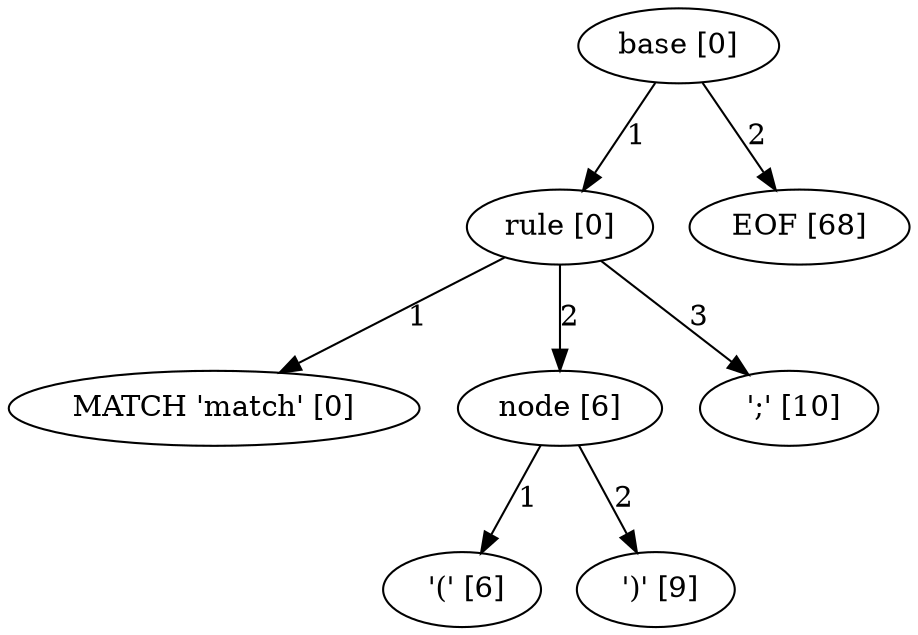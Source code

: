 digraph arpeggio_graph {
4360759088 [label="base [0]"];
4360759088->4360759224 [label="1"]

4360759224 [label="rule [0]"];
4360759224->4325785384 [label="1"]

4325785384 [label="MATCH 'match' [0]"];
4360759224->4360759360 [label="2"]

4360759360 [label="node [6]"];
4360759360->4360265176 [label="1"]

4360265176 [label=" '(' [6]"];
4360759360->4360265288 [label="2"]

4360265288 [label=" ')' [9]"];
4360759224->4360265400 [label="3"]

4360265400 [label=" ';' [10]"];
4360759088->4360798280 [label="2"]

4360798280 [label="EOF [68]"];
}